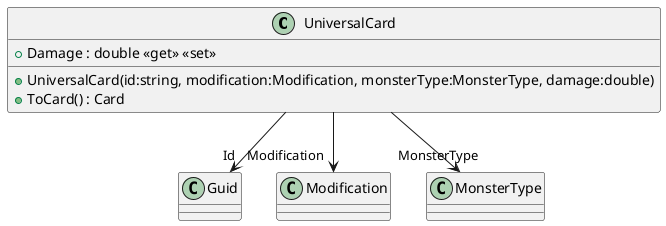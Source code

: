 @startuml
class UniversalCard {
    + UniversalCard(id:string, modification:Modification, monsterType:MonsterType, damage:double)
    + Damage : double <<get>> <<set>>
    + ToCard() : Card
}
UniversalCard --> "Id" Guid
UniversalCard --> "Modification" Modification
UniversalCard --> "MonsterType" MonsterType
@enduml
